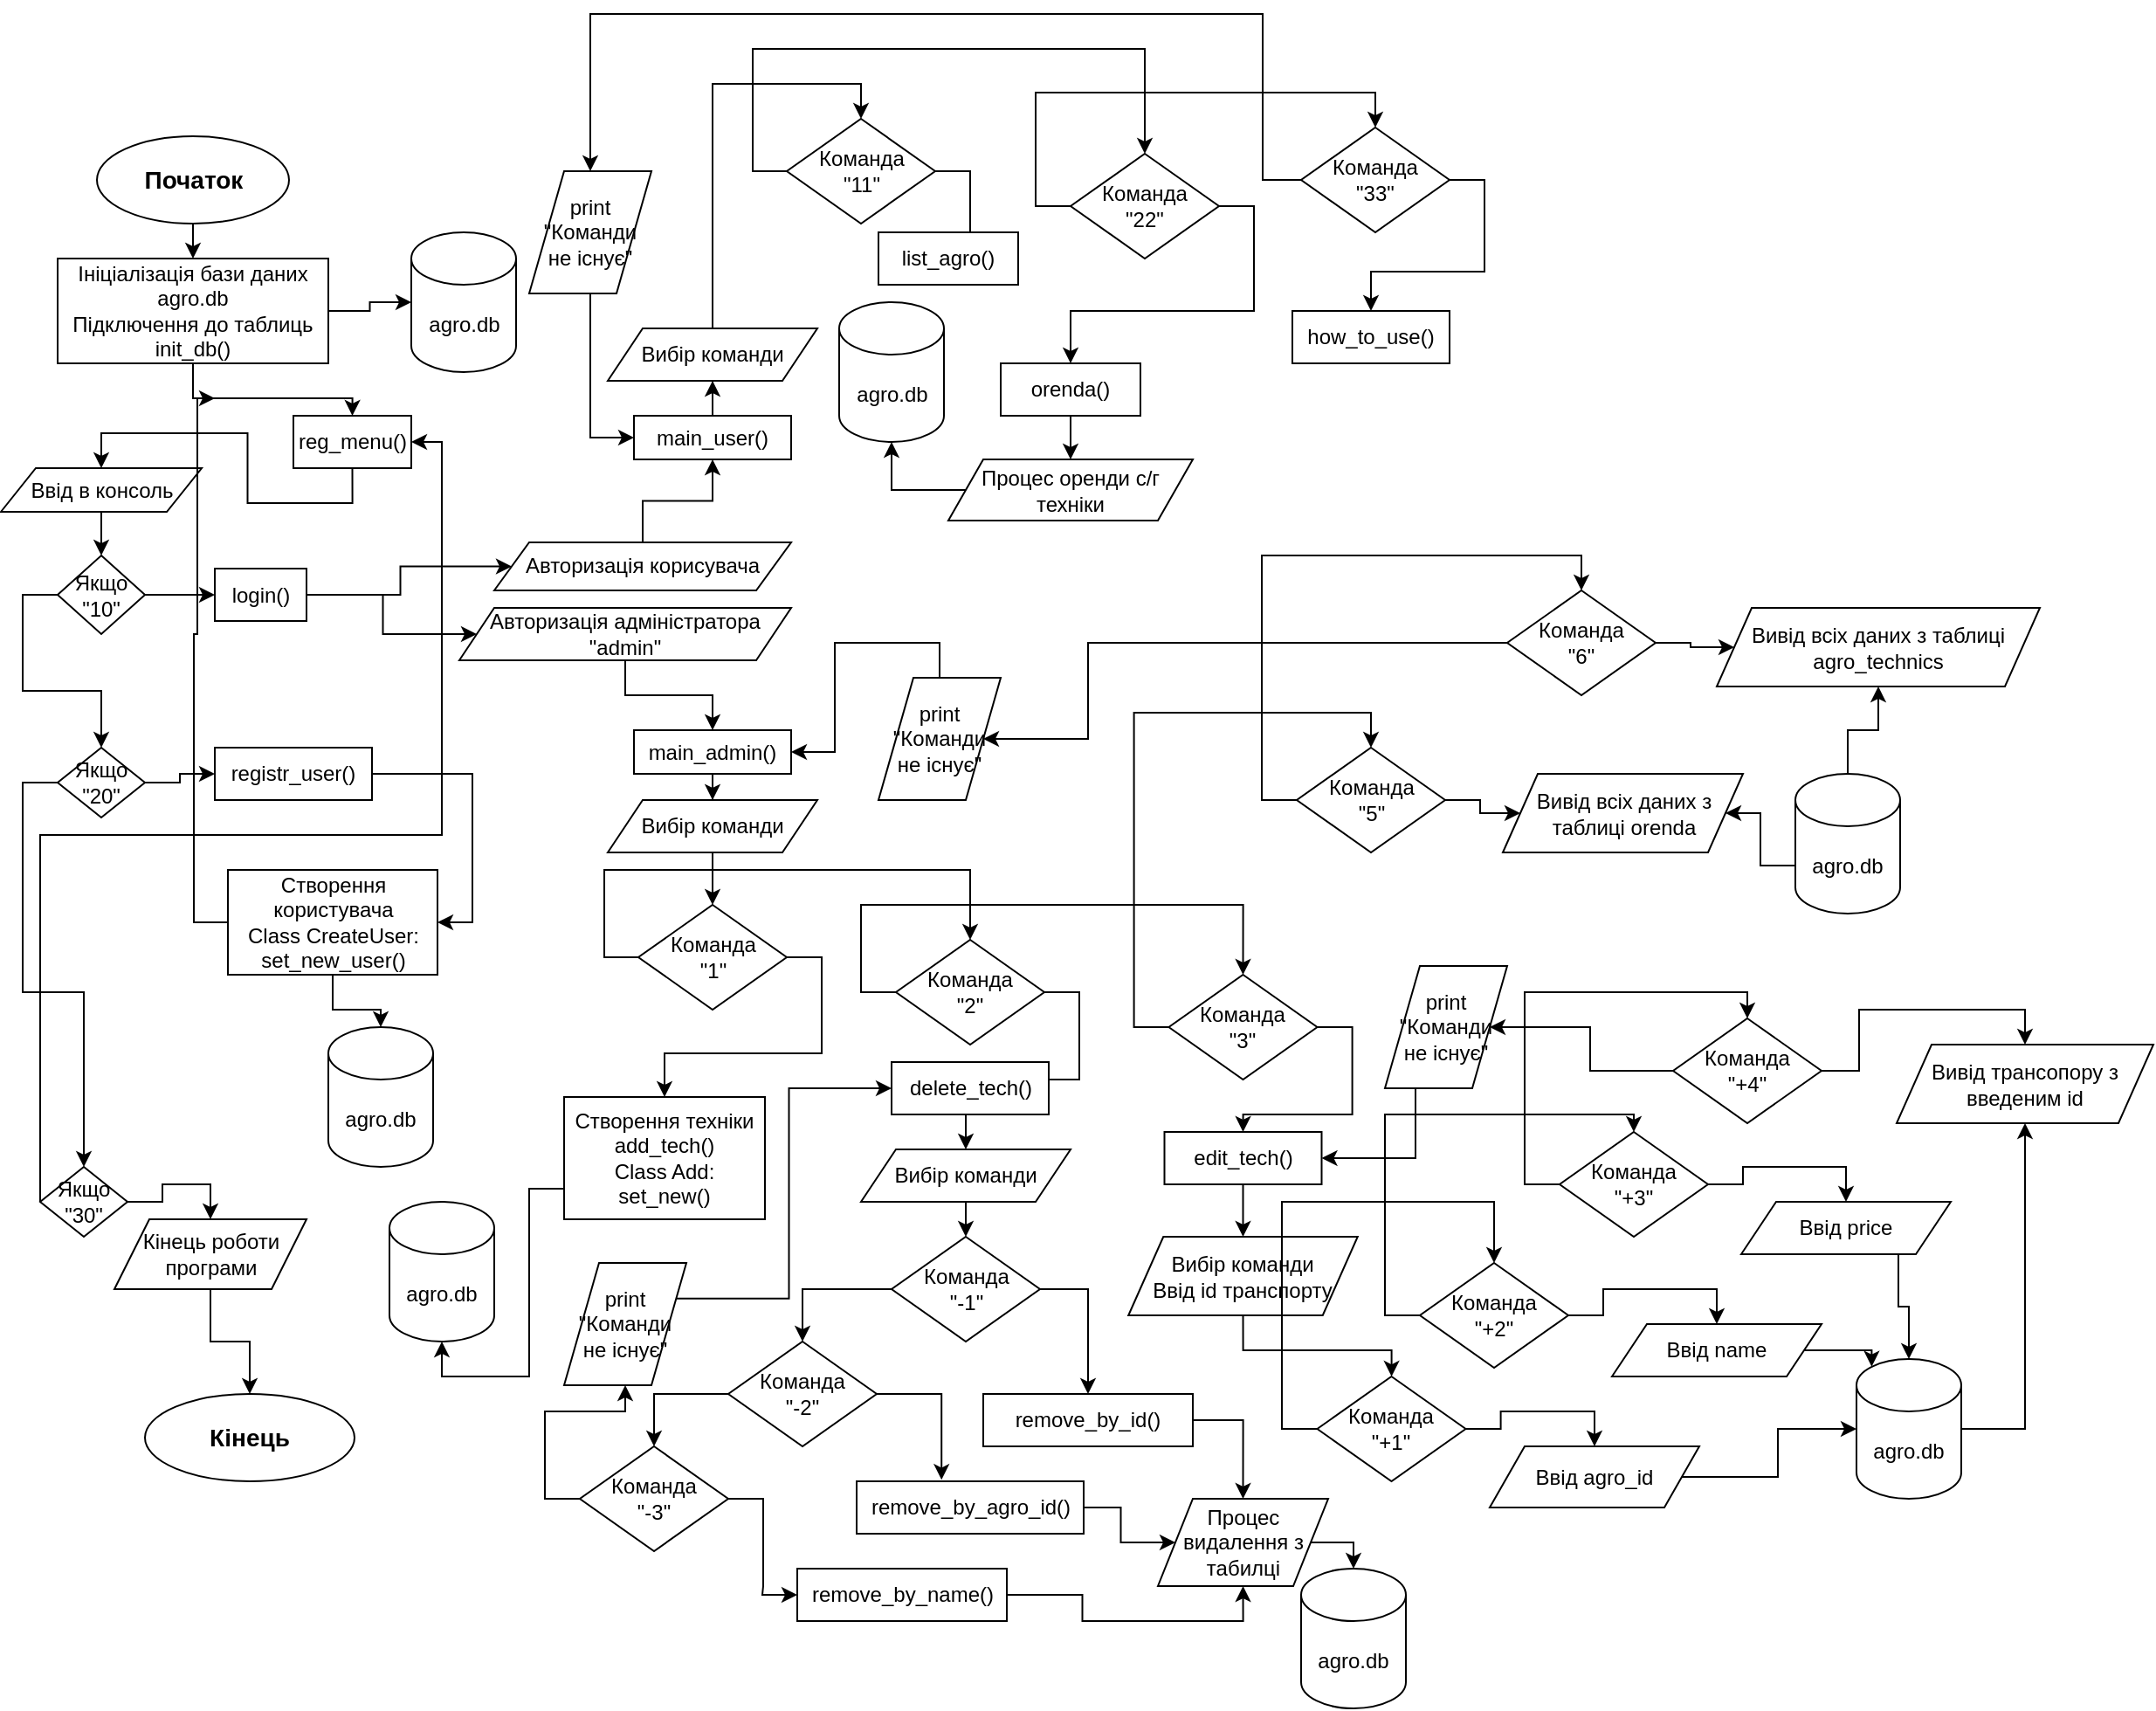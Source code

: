 <mxfile version="14.6.11" type="device"><diagram id="C5RBs43oDa-KdzZeNtuy" name="Page-1"><mxGraphModel dx="1848" dy="1698" grid="1" gridSize="10" guides="1" tooltips="1" connect="1" arrows="1" fold="1" page="1" pageScale="1" pageWidth="827" pageHeight="1169" math="0" shadow="0"><root><mxCell id="WIyWlLk6GJQsqaUBKTNV-0"/><mxCell id="WIyWlLk6GJQsqaUBKTNV-1" parent="WIyWlLk6GJQsqaUBKTNV-0"/><mxCell id="obNRKtO-YJAddsHSMXC_-11" style="edgeStyle=orthogonalEdgeStyle;rounded=0;orthogonalLoop=1;jettySize=auto;html=1;exitX=0.5;exitY=1;exitDx=0;exitDy=0;entryX=0.5;entryY=0;entryDx=0;entryDy=0;" edge="1" parent="WIyWlLk6GJQsqaUBKTNV-1" source="obNRKtO-YJAddsHSMXC_-0" target="obNRKtO-YJAddsHSMXC_-2"><mxGeometry relative="1" as="geometry"/></mxCell><mxCell id="obNRKtO-YJAddsHSMXC_-0" value="&lt;b&gt;&lt;font style=&quot;font-size: 14px&quot;&gt;Початок&lt;/font&gt;&lt;/b&gt;" style="ellipse;whiteSpace=wrap;html=1;" vertex="1" parent="WIyWlLk6GJQsqaUBKTNV-1"><mxGeometry x="52.5" y="20" width="110" height="50" as="geometry"/></mxCell><mxCell id="obNRKtO-YJAddsHSMXC_-1" value="&lt;b&gt;&lt;font style=&quot;font-size: 14px&quot;&gt;Кінець&lt;/font&gt;&lt;/b&gt;" style="ellipse;whiteSpace=wrap;html=1;" vertex="1" parent="WIyWlLk6GJQsqaUBKTNV-1"><mxGeometry x="80" y="740" width="120" height="50" as="geometry"/></mxCell><mxCell id="obNRKtO-YJAddsHSMXC_-9" style="edgeStyle=orthogonalEdgeStyle;rounded=0;orthogonalLoop=1;jettySize=auto;html=1;exitX=1;exitY=0.5;exitDx=0;exitDy=0;" edge="1" parent="WIyWlLk6GJQsqaUBKTNV-1" source="obNRKtO-YJAddsHSMXC_-2" target="obNRKtO-YJAddsHSMXC_-5"><mxGeometry relative="1" as="geometry"/></mxCell><mxCell id="obNRKtO-YJAddsHSMXC_-10" style="edgeStyle=orthogonalEdgeStyle;rounded=0;orthogonalLoop=1;jettySize=auto;html=1;exitX=0.5;exitY=1;exitDx=0;exitDy=0;entryX=0.5;entryY=0;entryDx=0;entryDy=0;" edge="1" parent="WIyWlLk6GJQsqaUBKTNV-1" source="obNRKtO-YJAddsHSMXC_-2" target="obNRKtO-YJAddsHSMXC_-3"><mxGeometry relative="1" as="geometry"/></mxCell><mxCell id="obNRKtO-YJAddsHSMXC_-2" value="Ініціалізація бази даних agro.db&lt;br&gt;Підключення до таблиць&lt;br&gt;init_db()" style="rounded=0;whiteSpace=wrap;html=1;" vertex="1" parent="WIyWlLk6GJQsqaUBKTNV-1"><mxGeometry x="30" y="90" width="155" height="60" as="geometry"/></mxCell><mxCell id="obNRKtO-YJAddsHSMXC_-21" style="edgeStyle=orthogonalEdgeStyle;rounded=0;orthogonalLoop=1;jettySize=auto;html=1;exitX=0.5;exitY=1;exitDx=0;exitDy=0;entryX=0.5;entryY=0;entryDx=0;entryDy=0;" edge="1" parent="WIyWlLk6GJQsqaUBKTNV-1" source="obNRKtO-YJAddsHSMXC_-3" target="obNRKtO-YJAddsHSMXC_-19"><mxGeometry relative="1" as="geometry"/></mxCell><mxCell id="obNRKtO-YJAddsHSMXC_-3" value="reg_menu()" style="rounded=0;whiteSpace=wrap;html=1;" vertex="1" parent="WIyWlLk6GJQsqaUBKTNV-1"><mxGeometry x="165" y="180" width="67.5" height="30" as="geometry"/></mxCell><mxCell id="obNRKtO-YJAddsHSMXC_-15" style="edgeStyle=orthogonalEdgeStyle;rounded=0;orthogonalLoop=1;jettySize=auto;html=1;exitX=1;exitY=0.5;exitDx=0;exitDy=0;entryX=0;entryY=0.5;entryDx=0;entryDy=0;" edge="1" parent="WIyWlLk6GJQsqaUBKTNV-1" source="obNRKtO-YJAddsHSMXC_-4" target="obNRKtO-YJAddsHSMXC_-14"><mxGeometry relative="1" as="geometry"/></mxCell><mxCell id="obNRKtO-YJAddsHSMXC_-23" style="edgeStyle=orthogonalEdgeStyle;rounded=0;orthogonalLoop=1;jettySize=auto;html=1;exitX=0;exitY=0.5;exitDx=0;exitDy=0;entryX=0.5;entryY=0;entryDx=0;entryDy=0;" edge="1" parent="WIyWlLk6GJQsqaUBKTNV-1" source="obNRKtO-YJAddsHSMXC_-4" target="obNRKtO-YJAddsHSMXC_-16"><mxGeometry relative="1" as="geometry"/></mxCell><mxCell id="obNRKtO-YJAddsHSMXC_-4" value="Якщо &quot;10&quot;" style="rhombus;whiteSpace=wrap;html=1;" vertex="1" parent="WIyWlLk6GJQsqaUBKTNV-1"><mxGeometry x="30" y="260" width="50" height="45" as="geometry"/></mxCell><mxCell id="obNRKtO-YJAddsHSMXC_-5" value="agro.db" style="shape=cylinder3;whiteSpace=wrap;html=1;boundedLbl=1;backgroundOutline=1;size=15;" vertex="1" parent="WIyWlLk6GJQsqaUBKTNV-1"><mxGeometry x="232.5" y="75" width="60" height="80" as="geometry"/></mxCell><mxCell id="obNRKtO-YJAddsHSMXC_-33" style="edgeStyle=orthogonalEdgeStyle;rounded=0;orthogonalLoop=1;jettySize=auto;html=1;exitX=1;exitY=0.5;exitDx=0;exitDy=0;entryX=0;entryY=0.5;entryDx=0;entryDy=0;" edge="1" parent="WIyWlLk6GJQsqaUBKTNV-1" source="obNRKtO-YJAddsHSMXC_-14" target="obNRKtO-YJAddsHSMXC_-29"><mxGeometry relative="1" as="geometry"/></mxCell><mxCell id="obNRKtO-YJAddsHSMXC_-34" style="edgeStyle=orthogonalEdgeStyle;rounded=0;orthogonalLoop=1;jettySize=auto;html=1;exitX=1;exitY=0.5;exitDx=0;exitDy=0;entryX=0;entryY=0.5;entryDx=0;entryDy=0;" edge="1" parent="WIyWlLk6GJQsqaUBKTNV-1" source="obNRKtO-YJAddsHSMXC_-14" target="obNRKtO-YJAddsHSMXC_-30"><mxGeometry relative="1" as="geometry"/></mxCell><mxCell id="obNRKtO-YJAddsHSMXC_-14" value="login()" style="rounded=0;whiteSpace=wrap;html=1;" vertex="1" parent="WIyWlLk6GJQsqaUBKTNV-1"><mxGeometry x="120" y="267.5" width="52.5" height="30" as="geometry"/></mxCell><mxCell id="obNRKtO-YJAddsHSMXC_-25" style="edgeStyle=orthogonalEdgeStyle;rounded=0;orthogonalLoop=1;jettySize=auto;html=1;exitX=1;exitY=0.5;exitDx=0;exitDy=0;entryX=0;entryY=0.5;entryDx=0;entryDy=0;" edge="1" parent="WIyWlLk6GJQsqaUBKTNV-1" source="obNRKtO-YJAddsHSMXC_-16" target="obNRKtO-YJAddsHSMXC_-18"><mxGeometry relative="1" as="geometry"/></mxCell><mxCell id="obNRKtO-YJAddsHSMXC_-138" style="edgeStyle=orthogonalEdgeStyle;rounded=0;orthogonalLoop=1;jettySize=auto;html=1;exitX=0;exitY=0.5;exitDx=0;exitDy=0;entryX=0.5;entryY=0;entryDx=0;entryDy=0;" edge="1" parent="WIyWlLk6GJQsqaUBKTNV-1" source="obNRKtO-YJAddsHSMXC_-16" target="obNRKtO-YJAddsHSMXC_-136"><mxGeometry relative="1" as="geometry"/></mxCell><mxCell id="obNRKtO-YJAddsHSMXC_-16" value="Якщо &quot;20&quot;" style="rhombus;whiteSpace=wrap;html=1;" vertex="1" parent="WIyWlLk6GJQsqaUBKTNV-1"><mxGeometry x="30" y="370" width="50" height="40" as="geometry"/></mxCell><mxCell id="obNRKtO-YJAddsHSMXC_-153" style="edgeStyle=orthogonalEdgeStyle;rounded=0;orthogonalLoop=1;jettySize=auto;html=1;exitX=1;exitY=0.5;exitDx=0;exitDy=0;entryX=1;entryY=0.5;entryDx=0;entryDy=0;" edge="1" parent="WIyWlLk6GJQsqaUBKTNV-1" source="obNRKtO-YJAddsHSMXC_-18" target="obNRKtO-YJAddsHSMXC_-152"><mxGeometry relative="1" as="geometry"/></mxCell><mxCell id="obNRKtO-YJAddsHSMXC_-18" value="registr_user()" style="rounded=0;whiteSpace=wrap;html=1;" vertex="1" parent="WIyWlLk6GJQsqaUBKTNV-1"><mxGeometry x="120" y="370" width="90" height="30" as="geometry"/></mxCell><mxCell id="obNRKtO-YJAddsHSMXC_-22" style="edgeStyle=orthogonalEdgeStyle;rounded=0;orthogonalLoop=1;jettySize=auto;html=1;entryX=0.5;entryY=0;entryDx=0;entryDy=0;" edge="1" parent="WIyWlLk6GJQsqaUBKTNV-1" source="obNRKtO-YJAddsHSMXC_-19" target="obNRKtO-YJAddsHSMXC_-4"><mxGeometry relative="1" as="geometry"/></mxCell><mxCell id="obNRKtO-YJAddsHSMXC_-19" value="Ввід в консоль" style="shape=parallelogram;perimeter=parallelogramPerimeter;whiteSpace=wrap;html=1;fixedSize=1;" vertex="1" parent="WIyWlLk6GJQsqaUBKTNV-1"><mxGeometry x="-2.5" y="210" width="115" height="25" as="geometry"/></mxCell><mxCell id="obNRKtO-YJAddsHSMXC_-35" style="edgeStyle=orthogonalEdgeStyle;rounded=0;orthogonalLoop=1;jettySize=auto;html=1;exitX=0.5;exitY=0;exitDx=0;exitDy=0;entryX=0.5;entryY=1;entryDx=0;entryDy=0;" edge="1" parent="WIyWlLk6GJQsqaUBKTNV-1" source="obNRKtO-YJAddsHSMXC_-29" target="obNRKtO-YJAddsHSMXC_-31"><mxGeometry relative="1" as="geometry"/></mxCell><mxCell id="obNRKtO-YJAddsHSMXC_-29" value="Авторизація корисувача" style="shape=parallelogram;perimeter=parallelogramPerimeter;whiteSpace=wrap;html=1;fixedSize=1;" vertex="1" parent="WIyWlLk6GJQsqaUBKTNV-1"><mxGeometry x="280" y="252.5" width="170" height="27.5" as="geometry"/></mxCell><mxCell id="obNRKtO-YJAddsHSMXC_-36" style="edgeStyle=orthogonalEdgeStyle;rounded=0;orthogonalLoop=1;jettySize=auto;html=1;exitX=0.5;exitY=1;exitDx=0;exitDy=0;entryX=0.5;entryY=0;entryDx=0;entryDy=0;" edge="1" parent="WIyWlLk6GJQsqaUBKTNV-1" source="obNRKtO-YJAddsHSMXC_-30" target="obNRKtO-YJAddsHSMXC_-32"><mxGeometry relative="1" as="geometry"/></mxCell><mxCell id="obNRKtO-YJAddsHSMXC_-30" value="Авторизація адміністратора&lt;br&gt;&quot;admin&quot;" style="shape=parallelogram;perimeter=parallelogramPerimeter;whiteSpace=wrap;html=1;fixedSize=1;" vertex="1" parent="WIyWlLk6GJQsqaUBKTNV-1"><mxGeometry x="260" y="290" width="190" height="30" as="geometry"/></mxCell><mxCell id="obNRKtO-YJAddsHSMXC_-40" style="edgeStyle=orthogonalEdgeStyle;rounded=0;orthogonalLoop=1;jettySize=auto;html=1;exitX=0.5;exitY=0;exitDx=0;exitDy=0;" edge="1" parent="WIyWlLk6GJQsqaUBKTNV-1" source="obNRKtO-YJAddsHSMXC_-31" target="obNRKtO-YJAddsHSMXC_-39"><mxGeometry relative="1" as="geometry"/></mxCell><mxCell id="obNRKtO-YJAddsHSMXC_-31" value="main_user()" style="rounded=0;whiteSpace=wrap;html=1;" vertex="1" parent="WIyWlLk6GJQsqaUBKTNV-1"><mxGeometry x="360" y="180" width="90" height="25" as="geometry"/></mxCell><mxCell id="obNRKtO-YJAddsHSMXC_-71" style="edgeStyle=orthogonalEdgeStyle;rounded=0;orthogonalLoop=1;jettySize=auto;html=1;exitX=0.5;exitY=1;exitDx=0;exitDy=0;" edge="1" parent="WIyWlLk6GJQsqaUBKTNV-1" source="obNRKtO-YJAddsHSMXC_-32" target="obNRKtO-YJAddsHSMXC_-70"><mxGeometry relative="1" as="geometry"/></mxCell><mxCell id="obNRKtO-YJAddsHSMXC_-32" value="main_admin()" style="rounded=0;whiteSpace=wrap;html=1;" vertex="1" parent="WIyWlLk6GJQsqaUBKTNV-1"><mxGeometry x="360" y="360" width="90" height="25" as="geometry"/></mxCell><mxCell id="obNRKtO-YJAddsHSMXC_-131" style="edgeStyle=orthogonalEdgeStyle;rounded=0;orthogonalLoop=1;jettySize=auto;html=1;exitX=0;exitY=0.5;exitDx=0;exitDy=0;entryX=0.5;entryY=0;entryDx=0;entryDy=0;" edge="1" parent="WIyWlLk6GJQsqaUBKTNV-1" source="obNRKtO-YJAddsHSMXC_-38" target="obNRKtO-YJAddsHSMXC_-50"><mxGeometry relative="1" as="geometry"><Array as="points"><mxPoint x="428" y="40"/><mxPoint x="428" y="-30"/><mxPoint x="652" y="-30"/></Array></mxGeometry></mxCell><mxCell id="obNRKtO-YJAddsHSMXC_-196" style="edgeStyle=orthogonalEdgeStyle;rounded=0;orthogonalLoop=1;jettySize=auto;html=1;exitX=1;exitY=0.5;exitDx=0;exitDy=0;entryX=0.628;entryY=0.037;entryDx=0;entryDy=0;entryPerimeter=0;" edge="1" parent="WIyWlLk6GJQsqaUBKTNV-1" source="obNRKtO-YJAddsHSMXC_-38" target="obNRKtO-YJAddsHSMXC_-42"><mxGeometry relative="1" as="geometry"/></mxCell><mxCell id="obNRKtO-YJAddsHSMXC_-38" value="Команда&lt;br&gt;&quot;11&quot;" style="rhombus;whiteSpace=wrap;html=1;" vertex="1" parent="WIyWlLk6GJQsqaUBKTNV-1"><mxGeometry x="447.5" y="10" width="85" height="60" as="geometry"/></mxCell><mxCell id="obNRKtO-YJAddsHSMXC_-129" style="edgeStyle=orthogonalEdgeStyle;rounded=0;orthogonalLoop=1;jettySize=auto;html=1;exitX=0.5;exitY=0;exitDx=0;exitDy=0;entryX=0.5;entryY=0;entryDx=0;entryDy=0;" edge="1" parent="WIyWlLk6GJQsqaUBKTNV-1" source="obNRKtO-YJAddsHSMXC_-39" target="obNRKtO-YJAddsHSMXC_-38"><mxGeometry relative="1" as="geometry"/></mxCell><mxCell id="obNRKtO-YJAddsHSMXC_-39" value="Вибір команди" style="shape=parallelogram;perimeter=parallelogramPerimeter;whiteSpace=wrap;html=1;fixedSize=1;" vertex="1" parent="WIyWlLk6GJQsqaUBKTNV-1"><mxGeometry x="345" y="130" width="120" height="30" as="geometry"/></mxCell><mxCell id="obNRKtO-YJAddsHSMXC_-42" value="list_agro()" style="rounded=0;whiteSpace=wrap;html=1;" vertex="1" parent="WIyWlLk6GJQsqaUBKTNV-1"><mxGeometry x="500" y="75" width="80" height="30" as="geometry"/></mxCell><mxCell id="obNRKtO-YJAddsHSMXC_-46" style="edgeStyle=orthogonalEdgeStyle;rounded=0;orthogonalLoop=1;jettySize=auto;html=1;exitX=0.5;exitY=1;exitDx=0;exitDy=0;entryX=0;entryY=0.5;entryDx=0;entryDy=0;" edge="1" parent="WIyWlLk6GJQsqaUBKTNV-1" source="obNRKtO-YJAddsHSMXC_-44" target="obNRKtO-YJAddsHSMXC_-31"><mxGeometry relative="1" as="geometry"/></mxCell><mxCell id="obNRKtO-YJAddsHSMXC_-44" value="print&lt;br&gt;&quot;Команди не існує&quot;" style="shape=parallelogram;perimeter=parallelogramPerimeter;whiteSpace=wrap;html=1;fixedSize=1;" vertex="1" parent="WIyWlLk6GJQsqaUBKTNV-1"><mxGeometry x="300" y="40" width="70" height="70" as="geometry"/></mxCell><mxCell id="obNRKtO-YJAddsHSMXC_-132" style="edgeStyle=orthogonalEdgeStyle;rounded=0;orthogonalLoop=1;jettySize=auto;html=1;exitX=1;exitY=0.5;exitDx=0;exitDy=0;" edge="1" parent="WIyWlLk6GJQsqaUBKTNV-1" source="obNRKtO-YJAddsHSMXC_-50" target="obNRKtO-YJAddsHSMXC_-55"><mxGeometry relative="1" as="geometry"/></mxCell><mxCell id="obNRKtO-YJAddsHSMXC_-133" style="edgeStyle=orthogonalEdgeStyle;rounded=0;orthogonalLoop=1;jettySize=auto;html=1;exitX=0;exitY=0.5;exitDx=0;exitDy=0;entryX=0.5;entryY=0;entryDx=0;entryDy=0;" edge="1" parent="WIyWlLk6GJQsqaUBKTNV-1" source="obNRKtO-YJAddsHSMXC_-50" target="obNRKtO-YJAddsHSMXC_-53"><mxGeometry relative="1" as="geometry"/></mxCell><mxCell id="obNRKtO-YJAddsHSMXC_-50" value="Команда&lt;br&gt;&quot;22&quot;" style="rhombus;whiteSpace=wrap;html=1;" vertex="1" parent="WIyWlLk6GJQsqaUBKTNV-1"><mxGeometry x="610" y="30" width="85" height="60" as="geometry"/></mxCell><mxCell id="obNRKtO-YJAddsHSMXC_-134" style="edgeStyle=orthogonalEdgeStyle;rounded=0;orthogonalLoop=1;jettySize=auto;html=1;exitX=1;exitY=0.5;exitDx=0;exitDy=0;" edge="1" parent="WIyWlLk6GJQsqaUBKTNV-1" source="obNRKtO-YJAddsHSMXC_-53" target="obNRKtO-YJAddsHSMXC_-56"><mxGeometry relative="1" as="geometry"/></mxCell><mxCell id="obNRKtO-YJAddsHSMXC_-135" style="edgeStyle=orthogonalEdgeStyle;rounded=0;orthogonalLoop=1;jettySize=auto;html=1;exitX=0;exitY=0.5;exitDx=0;exitDy=0;entryX=0.5;entryY=0;entryDx=0;entryDy=0;" edge="1" parent="WIyWlLk6GJQsqaUBKTNV-1" source="obNRKtO-YJAddsHSMXC_-53" target="obNRKtO-YJAddsHSMXC_-44"><mxGeometry relative="1" as="geometry"><Array as="points"><mxPoint x="720" y="45"/><mxPoint x="720" y="-50"/><mxPoint x="335" y="-50"/></Array></mxGeometry></mxCell><mxCell id="obNRKtO-YJAddsHSMXC_-53" value="Команда&lt;br&gt;&quot;33&quot;" style="rhombus;whiteSpace=wrap;html=1;" vertex="1" parent="WIyWlLk6GJQsqaUBKTNV-1"><mxGeometry x="742" y="15" width="85" height="60" as="geometry"/></mxCell><mxCell id="obNRKtO-YJAddsHSMXC_-62" style="edgeStyle=orthogonalEdgeStyle;rounded=0;orthogonalLoop=1;jettySize=auto;html=1;exitX=0.5;exitY=1;exitDx=0;exitDy=0;entryX=0.5;entryY=0;entryDx=0;entryDy=0;" edge="1" parent="WIyWlLk6GJQsqaUBKTNV-1" source="obNRKtO-YJAddsHSMXC_-55" target="obNRKtO-YJAddsHSMXC_-61"><mxGeometry relative="1" as="geometry"/></mxCell><mxCell id="obNRKtO-YJAddsHSMXC_-55" value="orenda()" style="rounded=0;whiteSpace=wrap;html=1;" vertex="1" parent="WIyWlLk6GJQsqaUBKTNV-1"><mxGeometry x="570" y="150" width="80" height="30" as="geometry"/></mxCell><mxCell id="obNRKtO-YJAddsHSMXC_-56" value="how_to_use()" style="rounded=0;whiteSpace=wrap;html=1;" vertex="1" parent="WIyWlLk6GJQsqaUBKTNV-1"><mxGeometry x="737" y="120" width="90" height="30" as="geometry"/></mxCell><mxCell id="obNRKtO-YJAddsHSMXC_-64" style="edgeStyle=orthogonalEdgeStyle;rounded=0;orthogonalLoop=1;jettySize=auto;html=1;exitX=0;exitY=0.5;exitDx=0;exitDy=0;entryX=0.5;entryY=1;entryDx=0;entryDy=0;entryPerimeter=0;" edge="1" parent="WIyWlLk6GJQsqaUBKTNV-1" source="obNRKtO-YJAddsHSMXC_-61" target="obNRKtO-YJAddsHSMXC_-63"><mxGeometry relative="1" as="geometry"/></mxCell><mxCell id="obNRKtO-YJAddsHSMXC_-61" value="Процес оренди с/г техніки" style="shape=parallelogram;perimeter=parallelogramPerimeter;whiteSpace=wrap;html=1;fixedSize=1;" vertex="1" parent="WIyWlLk6GJQsqaUBKTNV-1"><mxGeometry x="540" y="205" width="140" height="35" as="geometry"/></mxCell><mxCell id="obNRKtO-YJAddsHSMXC_-63" value="agro.db" style="shape=cylinder3;whiteSpace=wrap;html=1;boundedLbl=1;backgroundOutline=1;size=15;" vertex="1" parent="WIyWlLk6GJQsqaUBKTNV-1"><mxGeometry x="477.5" y="115" width="60" height="80" as="geometry"/></mxCell><mxCell id="obNRKtO-YJAddsHSMXC_-93" style="edgeStyle=orthogonalEdgeStyle;rounded=0;orthogonalLoop=1;jettySize=auto;html=1;exitX=1;exitY=0.5;exitDx=0;exitDy=0;entryX=0.5;entryY=0;entryDx=0;entryDy=0;" edge="1" parent="WIyWlLk6GJQsqaUBKTNV-1" source="obNRKtO-YJAddsHSMXC_-65" target="obNRKtO-YJAddsHSMXC_-77"><mxGeometry relative="1" as="geometry"/></mxCell><mxCell id="obNRKtO-YJAddsHSMXC_-97" style="edgeStyle=orthogonalEdgeStyle;rounded=0;orthogonalLoop=1;jettySize=auto;html=1;exitX=0;exitY=0.5;exitDx=0;exitDy=0;entryX=0.5;entryY=0;entryDx=0;entryDy=0;" edge="1" parent="WIyWlLk6GJQsqaUBKTNV-1" source="obNRKtO-YJAddsHSMXC_-65" target="obNRKtO-YJAddsHSMXC_-66"><mxGeometry relative="1" as="geometry"><Array as="points"><mxPoint x="343" y="490"/><mxPoint x="343" y="440"/><mxPoint x="553" y="440"/></Array></mxGeometry></mxCell><mxCell id="obNRKtO-YJAddsHSMXC_-65" value="Команда&lt;br&gt;&quot;1&quot;" style="rhombus;whiteSpace=wrap;html=1;" vertex="1" parent="WIyWlLk6GJQsqaUBKTNV-1"><mxGeometry x="362.5" y="460" width="85" height="60" as="geometry"/></mxCell><mxCell id="obNRKtO-YJAddsHSMXC_-99" style="edgeStyle=orthogonalEdgeStyle;rounded=0;orthogonalLoop=1;jettySize=auto;html=1;exitX=1;exitY=0.5;exitDx=0;exitDy=0;entryX=0.5;entryY=0;entryDx=0;entryDy=0;" edge="1" parent="WIyWlLk6GJQsqaUBKTNV-1" source="obNRKtO-YJAddsHSMXC_-66" target="obNRKtO-YJAddsHSMXC_-88"><mxGeometry relative="1" as="geometry"/></mxCell><mxCell id="obNRKtO-YJAddsHSMXC_-100" style="edgeStyle=orthogonalEdgeStyle;rounded=0;orthogonalLoop=1;jettySize=auto;html=1;exitX=0;exitY=0.5;exitDx=0;exitDy=0;entryX=0.5;entryY=0;entryDx=0;entryDy=0;" edge="1" parent="WIyWlLk6GJQsqaUBKTNV-1" source="obNRKtO-YJAddsHSMXC_-66" target="obNRKtO-YJAddsHSMXC_-67"><mxGeometry relative="1" as="geometry"><Array as="points"><mxPoint x="490" y="510"/><mxPoint x="490" y="460"/><mxPoint x="709" y="460"/></Array></mxGeometry></mxCell><mxCell id="obNRKtO-YJAddsHSMXC_-66" value="Команда&lt;br&gt;&quot;2&quot;" style="rhombus;whiteSpace=wrap;html=1;" vertex="1" parent="WIyWlLk6GJQsqaUBKTNV-1"><mxGeometry x="510" y="480" width="85" height="60" as="geometry"/></mxCell><mxCell id="obNRKtO-YJAddsHSMXC_-145" style="edgeStyle=orthogonalEdgeStyle;rounded=0;orthogonalLoop=1;jettySize=auto;html=1;exitX=1;exitY=0.5;exitDx=0;exitDy=0;entryX=0.5;entryY=0;entryDx=0;entryDy=0;" edge="1" parent="WIyWlLk6GJQsqaUBKTNV-1" source="obNRKtO-YJAddsHSMXC_-67" target="obNRKtO-YJAddsHSMXC_-144"><mxGeometry relative="1" as="geometry"/></mxCell><mxCell id="obNRKtO-YJAddsHSMXC_-176" style="edgeStyle=orthogonalEdgeStyle;rounded=0;orthogonalLoop=1;jettySize=auto;html=1;exitX=0;exitY=0.5;exitDx=0;exitDy=0;entryX=0.5;entryY=0;entryDx=0;entryDy=0;" edge="1" parent="WIyWlLk6GJQsqaUBKTNV-1" source="obNRKtO-YJAddsHSMXC_-67" target="obNRKtO-YJAddsHSMXC_-69"><mxGeometry relative="1" as="geometry"/></mxCell><mxCell id="obNRKtO-YJAddsHSMXC_-67" value="Команда&lt;br&gt;&quot;3&quot;" style="rhombus;whiteSpace=wrap;html=1;" vertex="1" parent="WIyWlLk6GJQsqaUBKTNV-1"><mxGeometry x="666.25" y="500" width="85" height="60" as="geometry"/></mxCell><mxCell id="obNRKtO-YJAddsHSMXC_-187" style="edgeStyle=orthogonalEdgeStyle;rounded=0;orthogonalLoop=1;jettySize=auto;html=1;exitX=0;exitY=0.5;exitDx=0;exitDy=0;entryX=0.5;entryY=0;entryDx=0;entryDy=0;" edge="1" parent="WIyWlLk6GJQsqaUBKTNV-1" source="obNRKtO-YJAddsHSMXC_-69" target="obNRKtO-YJAddsHSMXC_-185"><mxGeometry relative="1" as="geometry"/></mxCell><mxCell id="obNRKtO-YJAddsHSMXC_-193" style="edgeStyle=orthogonalEdgeStyle;rounded=0;orthogonalLoop=1;jettySize=auto;html=1;exitX=1;exitY=0.5;exitDx=0;exitDy=0;entryX=0;entryY=0.5;entryDx=0;entryDy=0;" edge="1" parent="WIyWlLk6GJQsqaUBKTNV-1" source="obNRKtO-YJAddsHSMXC_-69" target="obNRKtO-YJAddsHSMXC_-189"><mxGeometry relative="1" as="geometry"/></mxCell><mxCell id="obNRKtO-YJAddsHSMXC_-69" value="Команда&lt;br&gt;&quot;5&quot;" style="rhombus;whiteSpace=wrap;html=1;" vertex="1" parent="WIyWlLk6GJQsqaUBKTNV-1"><mxGeometry x="739.5" y="370" width="85" height="60" as="geometry"/></mxCell><mxCell id="obNRKtO-YJAddsHSMXC_-72" style="edgeStyle=orthogonalEdgeStyle;rounded=0;orthogonalLoop=1;jettySize=auto;html=1;exitX=0.5;exitY=1;exitDx=0;exitDy=0;entryX=0.5;entryY=0;entryDx=0;entryDy=0;" edge="1" parent="WIyWlLk6GJQsqaUBKTNV-1" source="obNRKtO-YJAddsHSMXC_-70" target="obNRKtO-YJAddsHSMXC_-65"><mxGeometry relative="1" as="geometry"/></mxCell><mxCell id="obNRKtO-YJAddsHSMXC_-70" value="Вибір команди" style="shape=parallelogram;perimeter=parallelogramPerimeter;whiteSpace=wrap;html=1;fixedSize=1;" vertex="1" parent="WIyWlLk6GJQsqaUBKTNV-1"><mxGeometry x="345" y="400" width="120" height="30" as="geometry"/></mxCell><mxCell id="obNRKtO-YJAddsHSMXC_-81" style="edgeStyle=orthogonalEdgeStyle;rounded=0;orthogonalLoop=1;jettySize=auto;html=1;exitX=0;exitY=0.75;exitDx=0;exitDy=0;entryX=0.5;entryY=1;entryDx=0;entryDy=0;entryPerimeter=0;" edge="1" parent="WIyWlLk6GJQsqaUBKTNV-1" source="obNRKtO-YJAddsHSMXC_-77" target="obNRKtO-YJAddsHSMXC_-80"><mxGeometry relative="1" as="geometry"/></mxCell><mxCell id="obNRKtO-YJAddsHSMXC_-77" value="Створення техніки&lt;br&gt;add_tech()&lt;br&gt;Class Add:&lt;br&gt;set_new()" style="rounded=0;whiteSpace=wrap;html=1;" vertex="1" parent="WIyWlLk6GJQsqaUBKTNV-1"><mxGeometry x="320" y="570" width="115" height="70" as="geometry"/></mxCell><mxCell id="obNRKtO-YJAddsHSMXC_-80" value="agro.db" style="shape=cylinder3;whiteSpace=wrap;html=1;boundedLbl=1;backgroundOutline=1;size=15;" vertex="1" parent="WIyWlLk6GJQsqaUBKTNV-1"><mxGeometry x="220" y="630" width="60" height="80" as="geometry"/></mxCell><mxCell id="obNRKtO-YJAddsHSMXC_-85" style="edgeStyle=orthogonalEdgeStyle;rounded=0;orthogonalLoop=1;jettySize=auto;html=1;exitX=0.5;exitY=0;exitDx=0;exitDy=0;entryX=1;entryY=0.5;entryDx=0;entryDy=0;" edge="1" parent="WIyWlLk6GJQsqaUBKTNV-1" source="obNRKtO-YJAddsHSMXC_-83" target="obNRKtO-YJAddsHSMXC_-32"><mxGeometry relative="1" as="geometry"/></mxCell><mxCell id="obNRKtO-YJAddsHSMXC_-83" value="print&lt;br&gt;&quot;Команди не існує&quot;" style="shape=parallelogram;perimeter=parallelogramPerimeter;whiteSpace=wrap;html=1;fixedSize=1;" vertex="1" parent="WIyWlLk6GJQsqaUBKTNV-1"><mxGeometry x="500" y="330" width="70" height="70" as="geometry"/></mxCell><mxCell id="obNRKtO-YJAddsHSMXC_-102" style="edgeStyle=orthogonalEdgeStyle;rounded=0;orthogonalLoop=1;jettySize=auto;html=1;exitX=0.5;exitY=1;exitDx=0;exitDy=0;entryX=0.5;entryY=0;entryDx=0;entryDy=0;" edge="1" parent="WIyWlLk6GJQsqaUBKTNV-1" source="obNRKtO-YJAddsHSMXC_-88" target="obNRKtO-YJAddsHSMXC_-101"><mxGeometry relative="1" as="geometry"/></mxCell><mxCell id="obNRKtO-YJAddsHSMXC_-88" value="delete_tech()" style="rounded=0;whiteSpace=wrap;html=1;" vertex="1" parent="WIyWlLk6GJQsqaUBKTNV-1"><mxGeometry x="507.5" y="550" width="90" height="30" as="geometry"/></mxCell><mxCell id="obNRKtO-YJAddsHSMXC_-106" style="edgeStyle=orthogonalEdgeStyle;rounded=0;orthogonalLoop=1;jettySize=auto;html=1;exitX=0;exitY=0.5;exitDx=0;exitDy=0;entryX=0.5;entryY=0;entryDx=0;entryDy=0;" edge="1" parent="WIyWlLk6GJQsqaUBKTNV-1" source="obNRKtO-YJAddsHSMXC_-89" target="obNRKtO-YJAddsHSMXC_-105"><mxGeometry relative="1" as="geometry"/></mxCell><mxCell id="obNRKtO-YJAddsHSMXC_-120" style="edgeStyle=orthogonalEdgeStyle;rounded=0;orthogonalLoop=1;jettySize=auto;html=1;exitX=1;exitY=0.5;exitDx=0;exitDy=0;entryX=0.5;entryY=0;entryDx=0;entryDy=0;" edge="1" parent="WIyWlLk6GJQsqaUBKTNV-1" source="obNRKtO-YJAddsHSMXC_-89" target="obNRKtO-YJAddsHSMXC_-108"><mxGeometry relative="1" as="geometry"/></mxCell><mxCell id="obNRKtO-YJAddsHSMXC_-89" value="Команда&lt;br&gt;&quot;-1&quot;" style="rhombus;whiteSpace=wrap;html=1;" vertex="1" parent="WIyWlLk6GJQsqaUBKTNV-1"><mxGeometry x="507.5" y="650" width="85" height="60" as="geometry"/></mxCell><mxCell id="obNRKtO-YJAddsHSMXC_-103" style="edgeStyle=orthogonalEdgeStyle;rounded=0;orthogonalLoop=1;jettySize=auto;html=1;exitX=0.5;exitY=1;exitDx=0;exitDy=0;entryX=0.5;entryY=0;entryDx=0;entryDy=0;" edge="1" parent="WIyWlLk6GJQsqaUBKTNV-1" source="obNRKtO-YJAddsHSMXC_-101" target="obNRKtO-YJAddsHSMXC_-89"><mxGeometry relative="1" as="geometry"/></mxCell><mxCell id="obNRKtO-YJAddsHSMXC_-101" value="Вибір команди" style="shape=parallelogram;perimeter=parallelogramPerimeter;whiteSpace=wrap;html=1;fixedSize=1;" vertex="1" parent="WIyWlLk6GJQsqaUBKTNV-1"><mxGeometry x="490" y="600" width="120" height="30" as="geometry"/></mxCell><mxCell id="obNRKtO-YJAddsHSMXC_-113" style="edgeStyle=orthogonalEdgeStyle;rounded=0;orthogonalLoop=1;jettySize=auto;html=1;exitX=1;exitY=0.5;exitDx=0;exitDy=0;entryX=0;entryY=0.5;entryDx=0;entryDy=0;" edge="1" parent="WIyWlLk6GJQsqaUBKTNV-1" source="obNRKtO-YJAddsHSMXC_-104" target="obNRKtO-YJAddsHSMXC_-110"><mxGeometry relative="1" as="geometry"/></mxCell><mxCell id="obNRKtO-YJAddsHSMXC_-116" style="edgeStyle=orthogonalEdgeStyle;rounded=0;orthogonalLoop=1;jettySize=auto;html=1;exitX=0;exitY=0.5;exitDx=0;exitDy=0;entryX=0.5;entryY=1;entryDx=0;entryDy=0;" edge="1" parent="WIyWlLk6GJQsqaUBKTNV-1" source="obNRKtO-YJAddsHSMXC_-104" target="obNRKtO-YJAddsHSMXC_-114"><mxGeometry relative="1" as="geometry"/></mxCell><mxCell id="obNRKtO-YJAddsHSMXC_-104" value="Команда&lt;br&gt;&quot;-3&quot;" style="rhombus;whiteSpace=wrap;html=1;" vertex="1" parent="WIyWlLk6GJQsqaUBKTNV-1"><mxGeometry x="329" y="770" width="85" height="60" as="geometry"/></mxCell><mxCell id="obNRKtO-YJAddsHSMXC_-107" style="edgeStyle=orthogonalEdgeStyle;rounded=0;orthogonalLoop=1;jettySize=auto;html=1;exitX=0;exitY=0.5;exitDx=0;exitDy=0;entryX=0.5;entryY=0;entryDx=0;entryDy=0;" edge="1" parent="WIyWlLk6GJQsqaUBKTNV-1" source="obNRKtO-YJAddsHSMXC_-105" target="obNRKtO-YJAddsHSMXC_-104"><mxGeometry relative="1" as="geometry"/></mxCell><mxCell id="obNRKtO-YJAddsHSMXC_-118" style="edgeStyle=orthogonalEdgeStyle;rounded=0;orthogonalLoop=1;jettySize=auto;html=1;exitX=1;exitY=0.5;exitDx=0;exitDy=0;entryX=0.374;entryY=-0.028;entryDx=0;entryDy=0;entryPerimeter=0;" edge="1" parent="WIyWlLk6GJQsqaUBKTNV-1" source="obNRKtO-YJAddsHSMXC_-105" target="obNRKtO-YJAddsHSMXC_-109"><mxGeometry relative="1" as="geometry"/></mxCell><mxCell id="obNRKtO-YJAddsHSMXC_-105" value="Команда&lt;br&gt;&quot;-2&quot;" style="rhombus;whiteSpace=wrap;html=1;" vertex="1" parent="WIyWlLk6GJQsqaUBKTNV-1"><mxGeometry x="414" y="710" width="85" height="60" as="geometry"/></mxCell><mxCell id="obNRKtO-YJAddsHSMXC_-123" style="edgeStyle=orthogonalEdgeStyle;rounded=0;orthogonalLoop=1;jettySize=auto;html=1;exitX=1;exitY=0.5;exitDx=0;exitDy=0;entryX=0.5;entryY=0;entryDx=0;entryDy=0;" edge="1" parent="WIyWlLk6GJQsqaUBKTNV-1" source="obNRKtO-YJAddsHSMXC_-108" target="obNRKtO-YJAddsHSMXC_-121"><mxGeometry relative="1" as="geometry"/></mxCell><mxCell id="obNRKtO-YJAddsHSMXC_-108" value="remove_by_id()" style="rounded=0;whiteSpace=wrap;html=1;" vertex="1" parent="WIyWlLk6GJQsqaUBKTNV-1"><mxGeometry x="560" y="740" width="120" height="30" as="geometry"/></mxCell><mxCell id="obNRKtO-YJAddsHSMXC_-124" style="edgeStyle=orthogonalEdgeStyle;rounded=0;orthogonalLoop=1;jettySize=auto;html=1;exitX=1;exitY=0.5;exitDx=0;exitDy=0;entryX=0;entryY=0.5;entryDx=0;entryDy=0;" edge="1" parent="WIyWlLk6GJQsqaUBKTNV-1" source="obNRKtO-YJAddsHSMXC_-109" target="obNRKtO-YJAddsHSMXC_-121"><mxGeometry relative="1" as="geometry"/></mxCell><mxCell id="obNRKtO-YJAddsHSMXC_-109" value="remove_by_agro_id()" style="rounded=0;whiteSpace=wrap;html=1;" vertex="1" parent="WIyWlLk6GJQsqaUBKTNV-1"><mxGeometry x="487.5" y="790" width="130" height="30" as="geometry"/></mxCell><mxCell id="obNRKtO-YJAddsHSMXC_-125" style="edgeStyle=orthogonalEdgeStyle;rounded=0;orthogonalLoop=1;jettySize=auto;html=1;exitX=1;exitY=0.5;exitDx=0;exitDy=0;entryX=0.5;entryY=1;entryDx=0;entryDy=0;" edge="1" parent="WIyWlLk6GJQsqaUBKTNV-1" source="obNRKtO-YJAddsHSMXC_-110" target="obNRKtO-YJAddsHSMXC_-121"><mxGeometry relative="1" as="geometry"/></mxCell><mxCell id="obNRKtO-YJAddsHSMXC_-110" value="remove_by_name()" style="rounded=0;whiteSpace=wrap;html=1;" vertex="1" parent="WIyWlLk6GJQsqaUBKTNV-1"><mxGeometry x="453.5" y="840" width="120" height="30" as="geometry"/></mxCell><mxCell id="obNRKtO-YJAddsHSMXC_-117" style="edgeStyle=orthogonalEdgeStyle;rounded=0;orthogonalLoop=1;jettySize=auto;html=1;exitX=1;exitY=0.25;exitDx=0;exitDy=0;entryX=0;entryY=0.5;entryDx=0;entryDy=0;" edge="1" parent="WIyWlLk6GJQsqaUBKTNV-1" source="obNRKtO-YJAddsHSMXC_-114" target="obNRKtO-YJAddsHSMXC_-88"><mxGeometry relative="1" as="geometry"/></mxCell><mxCell id="obNRKtO-YJAddsHSMXC_-114" value="print&lt;br&gt;&quot;Команди не існує&quot;" style="shape=parallelogram;perimeter=parallelogramPerimeter;whiteSpace=wrap;html=1;fixedSize=1;" vertex="1" parent="WIyWlLk6GJQsqaUBKTNV-1"><mxGeometry x="320" y="665" width="70" height="70" as="geometry"/></mxCell><mxCell id="obNRKtO-YJAddsHSMXC_-159" style="edgeStyle=orthogonalEdgeStyle;rounded=0;orthogonalLoop=1;jettySize=auto;html=1;exitX=1;exitY=0.5;exitDx=0;exitDy=0;entryX=0.5;entryY=0;entryDx=0;entryDy=0;entryPerimeter=0;" edge="1" parent="WIyWlLk6GJQsqaUBKTNV-1" source="obNRKtO-YJAddsHSMXC_-121" target="obNRKtO-YJAddsHSMXC_-122"><mxGeometry relative="1" as="geometry"/></mxCell><mxCell id="obNRKtO-YJAddsHSMXC_-121" value="Процес видалення з табилці" style="shape=parallelogram;perimeter=parallelogramPerimeter;whiteSpace=wrap;html=1;fixedSize=1;" vertex="1" parent="WIyWlLk6GJQsqaUBKTNV-1"><mxGeometry x="660" y="800" width="97.5" height="50" as="geometry"/></mxCell><mxCell id="obNRKtO-YJAddsHSMXC_-122" value="agro.db" style="shape=cylinder3;whiteSpace=wrap;html=1;boundedLbl=1;backgroundOutline=1;size=15;" vertex="1" parent="WIyWlLk6GJQsqaUBKTNV-1"><mxGeometry x="742" y="840" width="60" height="80" as="geometry"/></mxCell><mxCell id="obNRKtO-YJAddsHSMXC_-140" style="edgeStyle=orthogonalEdgeStyle;rounded=0;orthogonalLoop=1;jettySize=auto;html=1;exitX=1;exitY=0.5;exitDx=0;exitDy=0;entryX=0.5;entryY=0;entryDx=0;entryDy=0;" edge="1" parent="WIyWlLk6GJQsqaUBKTNV-1" source="obNRKtO-YJAddsHSMXC_-136" target="obNRKtO-YJAddsHSMXC_-139"><mxGeometry relative="1" as="geometry"/></mxCell><mxCell id="obNRKtO-YJAddsHSMXC_-143" style="edgeStyle=orthogonalEdgeStyle;rounded=0;orthogonalLoop=1;jettySize=auto;html=1;exitX=0;exitY=0.5;exitDx=0;exitDy=0;entryX=1;entryY=0.5;entryDx=0;entryDy=0;" edge="1" parent="WIyWlLk6GJQsqaUBKTNV-1" source="obNRKtO-YJAddsHSMXC_-136" target="obNRKtO-YJAddsHSMXC_-3"><mxGeometry relative="1" as="geometry"><Array as="points"><mxPoint x="20" y="480"/><mxPoint x="20" y="420"/><mxPoint x="250" y="420"/><mxPoint x="250" y="195"/></Array></mxGeometry></mxCell><mxCell id="obNRKtO-YJAddsHSMXC_-136" value="Якщо &quot;30&quot;" style="rhombus;whiteSpace=wrap;html=1;" vertex="1" parent="WIyWlLk6GJQsqaUBKTNV-1"><mxGeometry x="20" y="610" width="50" height="40" as="geometry"/></mxCell><mxCell id="obNRKtO-YJAddsHSMXC_-141" style="edgeStyle=orthogonalEdgeStyle;rounded=0;orthogonalLoop=1;jettySize=auto;html=1;exitX=0.5;exitY=1;exitDx=0;exitDy=0;entryX=0.5;entryY=0;entryDx=0;entryDy=0;" edge="1" parent="WIyWlLk6GJQsqaUBKTNV-1" source="obNRKtO-YJAddsHSMXC_-139" target="obNRKtO-YJAddsHSMXC_-1"><mxGeometry relative="1" as="geometry"/></mxCell><mxCell id="obNRKtO-YJAddsHSMXC_-139" value="Кінець роботи програми" style="shape=parallelogram;perimeter=parallelogramPerimeter;whiteSpace=wrap;html=1;fixedSize=1;" vertex="1" parent="WIyWlLk6GJQsqaUBKTNV-1"><mxGeometry x="62.5" y="640" width="110" height="40" as="geometry"/></mxCell><mxCell id="obNRKtO-YJAddsHSMXC_-148" style="edgeStyle=orthogonalEdgeStyle;rounded=0;orthogonalLoop=1;jettySize=auto;html=1;exitX=0.5;exitY=1;exitDx=0;exitDy=0;entryX=0.5;entryY=0;entryDx=0;entryDy=0;" edge="1" parent="WIyWlLk6GJQsqaUBKTNV-1" source="obNRKtO-YJAddsHSMXC_-144" target="obNRKtO-YJAddsHSMXC_-147"><mxGeometry relative="1" as="geometry"/></mxCell><mxCell id="obNRKtO-YJAddsHSMXC_-144" value="edit_tech()" style="rounded=0;whiteSpace=wrap;html=1;" vertex="1" parent="WIyWlLk6GJQsqaUBKTNV-1"><mxGeometry x="663.75" y="590" width="90" height="30" as="geometry"/></mxCell><mxCell id="obNRKtO-YJAddsHSMXC_-158" style="edgeStyle=orthogonalEdgeStyle;rounded=0;orthogonalLoop=1;jettySize=auto;html=1;exitX=0.5;exitY=1;exitDx=0;exitDy=0;" edge="1" parent="WIyWlLk6GJQsqaUBKTNV-1" source="obNRKtO-YJAddsHSMXC_-147" target="obNRKtO-YJAddsHSMXC_-149"><mxGeometry relative="1" as="geometry"/></mxCell><mxCell id="obNRKtO-YJAddsHSMXC_-147" value="Вибір команди&lt;br&gt;Ввід id транспорту" style="shape=parallelogram;perimeter=parallelogramPerimeter;whiteSpace=wrap;html=1;fixedSize=1;" vertex="1" parent="WIyWlLk6GJQsqaUBKTNV-1"><mxGeometry x="643.13" y="650" width="131.25" height="45" as="geometry"/></mxCell><mxCell id="obNRKtO-YJAddsHSMXC_-161" style="edgeStyle=orthogonalEdgeStyle;rounded=0;orthogonalLoop=1;jettySize=auto;html=1;exitX=1;exitY=0.5;exitDx=0;exitDy=0;entryX=0.5;entryY=0;entryDx=0;entryDy=0;" edge="1" parent="WIyWlLk6GJQsqaUBKTNV-1" source="obNRKtO-YJAddsHSMXC_-149" target="obNRKtO-YJAddsHSMXC_-160"><mxGeometry relative="1" as="geometry"/></mxCell><mxCell id="obNRKtO-YJAddsHSMXC_-164" style="edgeStyle=orthogonalEdgeStyle;rounded=0;orthogonalLoop=1;jettySize=auto;html=1;exitX=0;exitY=0.5;exitDx=0;exitDy=0;entryX=0.5;entryY=0;entryDx=0;entryDy=0;" edge="1" parent="WIyWlLk6GJQsqaUBKTNV-1" source="obNRKtO-YJAddsHSMXC_-149" target="obNRKtO-YJAddsHSMXC_-151"><mxGeometry relative="1" as="geometry"><Array as="points"><mxPoint x="731" y="760"/><mxPoint x="731" y="630"/><mxPoint x="853" y="630"/></Array></mxGeometry></mxCell><mxCell id="obNRKtO-YJAddsHSMXC_-149" value="Команда&lt;br&gt;&quot;+1&quot;" style="rhombus;whiteSpace=wrap;html=1;" vertex="1" parent="WIyWlLk6GJQsqaUBKTNV-1"><mxGeometry x="751.25" y="730" width="85" height="60" as="geometry"/></mxCell><mxCell id="obNRKtO-YJAddsHSMXC_-167" style="edgeStyle=orthogonalEdgeStyle;rounded=0;orthogonalLoop=1;jettySize=auto;html=1;exitX=1;exitY=0.5;exitDx=0;exitDy=0;entryX=0.5;entryY=0;entryDx=0;entryDy=0;" edge="1" parent="WIyWlLk6GJQsqaUBKTNV-1" source="obNRKtO-YJAddsHSMXC_-151" target="obNRKtO-YJAddsHSMXC_-165"><mxGeometry relative="1" as="geometry"/></mxCell><mxCell id="obNRKtO-YJAddsHSMXC_-170" style="edgeStyle=orthogonalEdgeStyle;rounded=0;orthogonalLoop=1;jettySize=auto;html=1;exitX=0;exitY=0.5;exitDx=0;exitDy=0;entryX=0.5;entryY=0;entryDx=0;entryDy=0;" edge="1" parent="WIyWlLk6GJQsqaUBKTNV-1" source="obNRKtO-YJAddsHSMXC_-151" target="obNRKtO-YJAddsHSMXC_-169"><mxGeometry relative="1" as="geometry"><Array as="points"><mxPoint x="790" y="695"/><mxPoint x="790" y="580"/><mxPoint x="933" y="580"/></Array></mxGeometry></mxCell><mxCell id="obNRKtO-YJAddsHSMXC_-151" value="Команда&lt;br&gt;&quot;+2&quot;" style="rhombus;whiteSpace=wrap;html=1;" vertex="1" parent="WIyWlLk6GJQsqaUBKTNV-1"><mxGeometry x="810" y="665" width="85" height="60" as="geometry"/></mxCell><mxCell id="obNRKtO-YJAddsHSMXC_-155" style="edgeStyle=orthogonalEdgeStyle;rounded=0;orthogonalLoop=1;jettySize=auto;html=1;exitX=0.5;exitY=1;exitDx=0;exitDy=0;entryX=0.5;entryY=0;entryDx=0;entryDy=0;entryPerimeter=0;" edge="1" parent="WIyWlLk6GJQsqaUBKTNV-1" source="obNRKtO-YJAddsHSMXC_-152" target="obNRKtO-YJAddsHSMXC_-154"><mxGeometry relative="1" as="geometry"/></mxCell><mxCell id="obNRKtO-YJAddsHSMXC_-157" style="edgeStyle=orthogonalEdgeStyle;rounded=0;orthogonalLoop=1;jettySize=auto;html=1;exitX=0;exitY=0.5;exitDx=0;exitDy=0;" edge="1" parent="WIyWlLk6GJQsqaUBKTNV-1" source="obNRKtO-YJAddsHSMXC_-152"><mxGeometry relative="1" as="geometry"><mxPoint x="120" y="170" as="targetPoint"/><Array as="points"><mxPoint x="108" y="470"/><mxPoint x="108" y="305"/><mxPoint x="110" y="305"/><mxPoint x="110" y="170"/></Array></mxGeometry></mxCell><mxCell id="obNRKtO-YJAddsHSMXC_-152" value="Створення користувача&lt;br&gt;Class CreateUser:&lt;br&gt;set_new_user()" style="rounded=0;whiteSpace=wrap;html=1;" vertex="1" parent="WIyWlLk6GJQsqaUBKTNV-1"><mxGeometry x="127.5" y="440" width="120" height="60" as="geometry"/></mxCell><mxCell id="obNRKtO-YJAddsHSMXC_-154" value="agro.db" style="shape=cylinder3;whiteSpace=wrap;html=1;boundedLbl=1;backgroundOutline=1;size=15;" vertex="1" parent="WIyWlLk6GJQsqaUBKTNV-1"><mxGeometry x="185" y="530" width="60" height="80" as="geometry"/></mxCell><mxCell id="obNRKtO-YJAddsHSMXC_-173" style="edgeStyle=orthogonalEdgeStyle;rounded=0;orthogonalLoop=1;jettySize=auto;html=1;exitX=1;exitY=0.5;exitDx=0;exitDy=0;entryX=0;entryY=0.5;entryDx=0;entryDy=0;entryPerimeter=0;" edge="1" parent="WIyWlLk6GJQsqaUBKTNV-1" source="obNRKtO-YJAddsHSMXC_-160" target="obNRKtO-YJAddsHSMXC_-172"><mxGeometry relative="1" as="geometry"/></mxCell><mxCell id="obNRKtO-YJAddsHSMXC_-160" value="Ввід agro_id" style="shape=parallelogram;perimeter=parallelogramPerimeter;whiteSpace=wrap;html=1;fixedSize=1;" vertex="1" parent="WIyWlLk6GJQsqaUBKTNV-1"><mxGeometry x="850" y="770" width="120" height="35" as="geometry"/></mxCell><mxCell id="obNRKtO-YJAddsHSMXC_-174" style="edgeStyle=orthogonalEdgeStyle;rounded=0;orthogonalLoop=1;jettySize=auto;html=1;exitX=1;exitY=0.5;exitDx=0;exitDy=0;entryX=0.145;entryY=0;entryDx=0;entryDy=4.35;entryPerimeter=0;" edge="1" parent="WIyWlLk6GJQsqaUBKTNV-1" source="obNRKtO-YJAddsHSMXC_-165" target="obNRKtO-YJAddsHSMXC_-172"><mxGeometry relative="1" as="geometry"/></mxCell><mxCell id="obNRKtO-YJAddsHSMXC_-165" value="Ввід name" style="shape=parallelogram;perimeter=parallelogramPerimeter;whiteSpace=wrap;html=1;fixedSize=1;" vertex="1" parent="WIyWlLk6GJQsqaUBKTNV-1"><mxGeometry x="920" y="700" width="120" height="30" as="geometry"/></mxCell><mxCell id="obNRKtO-YJAddsHSMXC_-175" style="edgeStyle=orthogonalEdgeStyle;rounded=0;orthogonalLoop=1;jettySize=auto;html=1;exitX=0.75;exitY=1;exitDx=0;exitDy=0;entryX=0.5;entryY=0;entryDx=0;entryDy=0;entryPerimeter=0;" edge="1" parent="WIyWlLk6GJQsqaUBKTNV-1" source="obNRKtO-YJAddsHSMXC_-166" target="obNRKtO-YJAddsHSMXC_-172"><mxGeometry relative="1" as="geometry"/></mxCell><mxCell id="obNRKtO-YJAddsHSMXC_-166" value="Ввід price" style="shape=parallelogram;perimeter=parallelogramPerimeter;whiteSpace=wrap;html=1;fixedSize=1;" vertex="1" parent="WIyWlLk6GJQsqaUBKTNV-1"><mxGeometry x="994" y="630" width="120" height="30" as="geometry"/></mxCell><mxCell id="obNRKtO-YJAddsHSMXC_-171" style="edgeStyle=orthogonalEdgeStyle;rounded=0;orthogonalLoop=1;jettySize=auto;html=1;exitX=1;exitY=0.5;exitDx=0;exitDy=0;entryX=0.5;entryY=0;entryDx=0;entryDy=0;" edge="1" parent="WIyWlLk6GJQsqaUBKTNV-1" source="obNRKtO-YJAddsHSMXC_-169" target="obNRKtO-YJAddsHSMXC_-166"><mxGeometry relative="1" as="geometry"/></mxCell><mxCell id="obNRKtO-YJAddsHSMXC_-178" style="edgeStyle=orthogonalEdgeStyle;rounded=0;orthogonalLoop=1;jettySize=auto;html=1;exitX=0;exitY=0.5;exitDx=0;exitDy=0;entryX=0.5;entryY=0;entryDx=0;entryDy=0;" edge="1" parent="WIyWlLk6GJQsqaUBKTNV-1" source="obNRKtO-YJAddsHSMXC_-169" target="obNRKtO-YJAddsHSMXC_-177"><mxGeometry relative="1" as="geometry"><Array as="points"><mxPoint x="870" y="620"/><mxPoint x="870" y="510"/><mxPoint x="998" y="510"/></Array></mxGeometry></mxCell><mxCell id="obNRKtO-YJAddsHSMXC_-169" value="Команда&lt;br&gt;&quot;+3&quot;" style="rhombus;whiteSpace=wrap;html=1;" vertex="1" parent="WIyWlLk6GJQsqaUBKTNV-1"><mxGeometry x="890" y="590" width="85" height="60" as="geometry"/></mxCell><mxCell id="obNRKtO-YJAddsHSMXC_-180" style="edgeStyle=orthogonalEdgeStyle;rounded=0;orthogonalLoop=1;jettySize=auto;html=1;exitX=1;exitY=0.5;exitDx=0;exitDy=0;exitPerimeter=0;entryX=0.5;entryY=1;entryDx=0;entryDy=0;" edge="1" parent="WIyWlLk6GJQsqaUBKTNV-1" source="obNRKtO-YJAddsHSMXC_-172" target="obNRKtO-YJAddsHSMXC_-179"><mxGeometry relative="1" as="geometry"/></mxCell><mxCell id="obNRKtO-YJAddsHSMXC_-172" value="agro.db" style="shape=cylinder3;whiteSpace=wrap;html=1;boundedLbl=1;backgroundOutline=1;size=15;" vertex="1" parent="WIyWlLk6GJQsqaUBKTNV-1"><mxGeometry x="1060" y="720" width="60" height="80" as="geometry"/></mxCell><mxCell id="obNRKtO-YJAddsHSMXC_-181" style="edgeStyle=orthogonalEdgeStyle;rounded=0;orthogonalLoop=1;jettySize=auto;html=1;exitX=1;exitY=0.5;exitDx=0;exitDy=0;entryX=0.5;entryY=0;entryDx=0;entryDy=0;" edge="1" parent="WIyWlLk6GJQsqaUBKTNV-1" source="obNRKtO-YJAddsHSMXC_-177" target="obNRKtO-YJAddsHSMXC_-179"><mxGeometry relative="1" as="geometry"/></mxCell><mxCell id="obNRKtO-YJAddsHSMXC_-183" style="edgeStyle=orthogonalEdgeStyle;rounded=0;orthogonalLoop=1;jettySize=auto;html=1;exitX=0;exitY=0.5;exitDx=0;exitDy=0;entryX=1;entryY=0.5;entryDx=0;entryDy=0;" edge="1" parent="WIyWlLk6GJQsqaUBKTNV-1" source="obNRKtO-YJAddsHSMXC_-177" target="obNRKtO-YJAddsHSMXC_-182"><mxGeometry relative="1" as="geometry"/></mxCell><mxCell id="obNRKtO-YJAddsHSMXC_-177" value="Команда&lt;br&gt;&quot;+4&quot;" style="rhombus;whiteSpace=wrap;html=1;" vertex="1" parent="WIyWlLk6GJQsqaUBKTNV-1"><mxGeometry x="955" y="525" width="85" height="60" as="geometry"/></mxCell><mxCell id="obNRKtO-YJAddsHSMXC_-179" value="Вивід трансопору з введеним id" style="shape=parallelogram;perimeter=parallelogramPerimeter;whiteSpace=wrap;html=1;fixedSize=1;" vertex="1" parent="WIyWlLk6GJQsqaUBKTNV-1"><mxGeometry x="1083" y="540" width="147" height="45" as="geometry"/></mxCell><mxCell id="obNRKtO-YJAddsHSMXC_-184" style="edgeStyle=orthogonalEdgeStyle;rounded=0;orthogonalLoop=1;jettySize=auto;html=1;exitX=0.25;exitY=1;exitDx=0;exitDy=0;entryX=1;entryY=0.5;entryDx=0;entryDy=0;" edge="1" parent="WIyWlLk6GJQsqaUBKTNV-1" source="obNRKtO-YJAddsHSMXC_-182" target="obNRKtO-YJAddsHSMXC_-144"><mxGeometry relative="1" as="geometry"/></mxCell><mxCell id="obNRKtO-YJAddsHSMXC_-182" value="print&lt;br&gt;&quot;Команди не існує&quot;" style="shape=parallelogram;perimeter=parallelogramPerimeter;whiteSpace=wrap;html=1;fixedSize=1;" vertex="1" parent="WIyWlLk6GJQsqaUBKTNV-1"><mxGeometry x="790" y="495" width="70" height="70" as="geometry"/></mxCell><mxCell id="obNRKtO-YJAddsHSMXC_-194" style="edgeStyle=orthogonalEdgeStyle;rounded=0;orthogonalLoop=1;jettySize=auto;html=1;exitX=1;exitY=0.5;exitDx=0;exitDy=0;entryX=0;entryY=0.5;entryDx=0;entryDy=0;" edge="1" parent="WIyWlLk6GJQsqaUBKTNV-1" source="obNRKtO-YJAddsHSMXC_-185" target="obNRKtO-YJAddsHSMXC_-190"><mxGeometry relative="1" as="geometry"/></mxCell><mxCell id="obNRKtO-YJAddsHSMXC_-195" style="edgeStyle=orthogonalEdgeStyle;rounded=0;orthogonalLoop=1;jettySize=auto;html=1;exitX=0;exitY=0.5;exitDx=0;exitDy=0;entryX=1;entryY=0.5;entryDx=0;entryDy=0;" edge="1" parent="WIyWlLk6GJQsqaUBKTNV-1" source="obNRKtO-YJAddsHSMXC_-185" target="obNRKtO-YJAddsHSMXC_-83"><mxGeometry relative="1" as="geometry"><Array as="points"><mxPoint x="620" y="310"/><mxPoint x="620" y="365"/></Array></mxGeometry></mxCell><mxCell id="obNRKtO-YJAddsHSMXC_-185" value="Команда&lt;br&gt;&quot;6&quot;" style="rhombus;whiteSpace=wrap;html=1;" vertex="1" parent="WIyWlLk6GJQsqaUBKTNV-1"><mxGeometry x="860" y="280" width="85" height="60" as="geometry"/></mxCell><mxCell id="obNRKtO-YJAddsHSMXC_-191" style="edgeStyle=orthogonalEdgeStyle;rounded=0;orthogonalLoop=1;jettySize=auto;html=1;exitX=0.5;exitY=0;exitDx=0;exitDy=0;exitPerimeter=0;entryX=0.5;entryY=1;entryDx=0;entryDy=0;" edge="1" parent="WIyWlLk6GJQsqaUBKTNV-1" source="obNRKtO-YJAddsHSMXC_-188" target="obNRKtO-YJAddsHSMXC_-190"><mxGeometry relative="1" as="geometry"/></mxCell><mxCell id="obNRKtO-YJAddsHSMXC_-192" style="edgeStyle=orthogonalEdgeStyle;rounded=0;orthogonalLoop=1;jettySize=auto;html=1;exitX=0;exitY=0;exitDx=0;exitDy=52.5;exitPerimeter=0;entryX=1;entryY=0.5;entryDx=0;entryDy=0;" edge="1" parent="WIyWlLk6GJQsqaUBKTNV-1" source="obNRKtO-YJAddsHSMXC_-188" target="obNRKtO-YJAddsHSMXC_-189"><mxGeometry relative="1" as="geometry"/></mxCell><mxCell id="obNRKtO-YJAddsHSMXC_-188" value="agro.db" style="shape=cylinder3;whiteSpace=wrap;html=1;boundedLbl=1;backgroundOutline=1;size=15;" vertex="1" parent="WIyWlLk6GJQsqaUBKTNV-1"><mxGeometry x="1025" y="385" width="60" height="80" as="geometry"/></mxCell><mxCell id="obNRKtO-YJAddsHSMXC_-189" value="Вивід всіх даних з таблиці orenda" style="shape=parallelogram;perimeter=parallelogramPerimeter;whiteSpace=wrap;html=1;fixedSize=1;" vertex="1" parent="WIyWlLk6GJQsqaUBKTNV-1"><mxGeometry x="857.5" y="385" width="137.5" height="45" as="geometry"/></mxCell><mxCell id="obNRKtO-YJAddsHSMXC_-190" value="Вивід всіх даних з таблиці agro_technics" style="shape=parallelogram;perimeter=parallelogramPerimeter;whiteSpace=wrap;html=1;fixedSize=1;" vertex="1" parent="WIyWlLk6GJQsqaUBKTNV-1"><mxGeometry x="980" y="290" width="185" height="45" as="geometry"/></mxCell></root></mxGraphModel></diagram></mxfile>